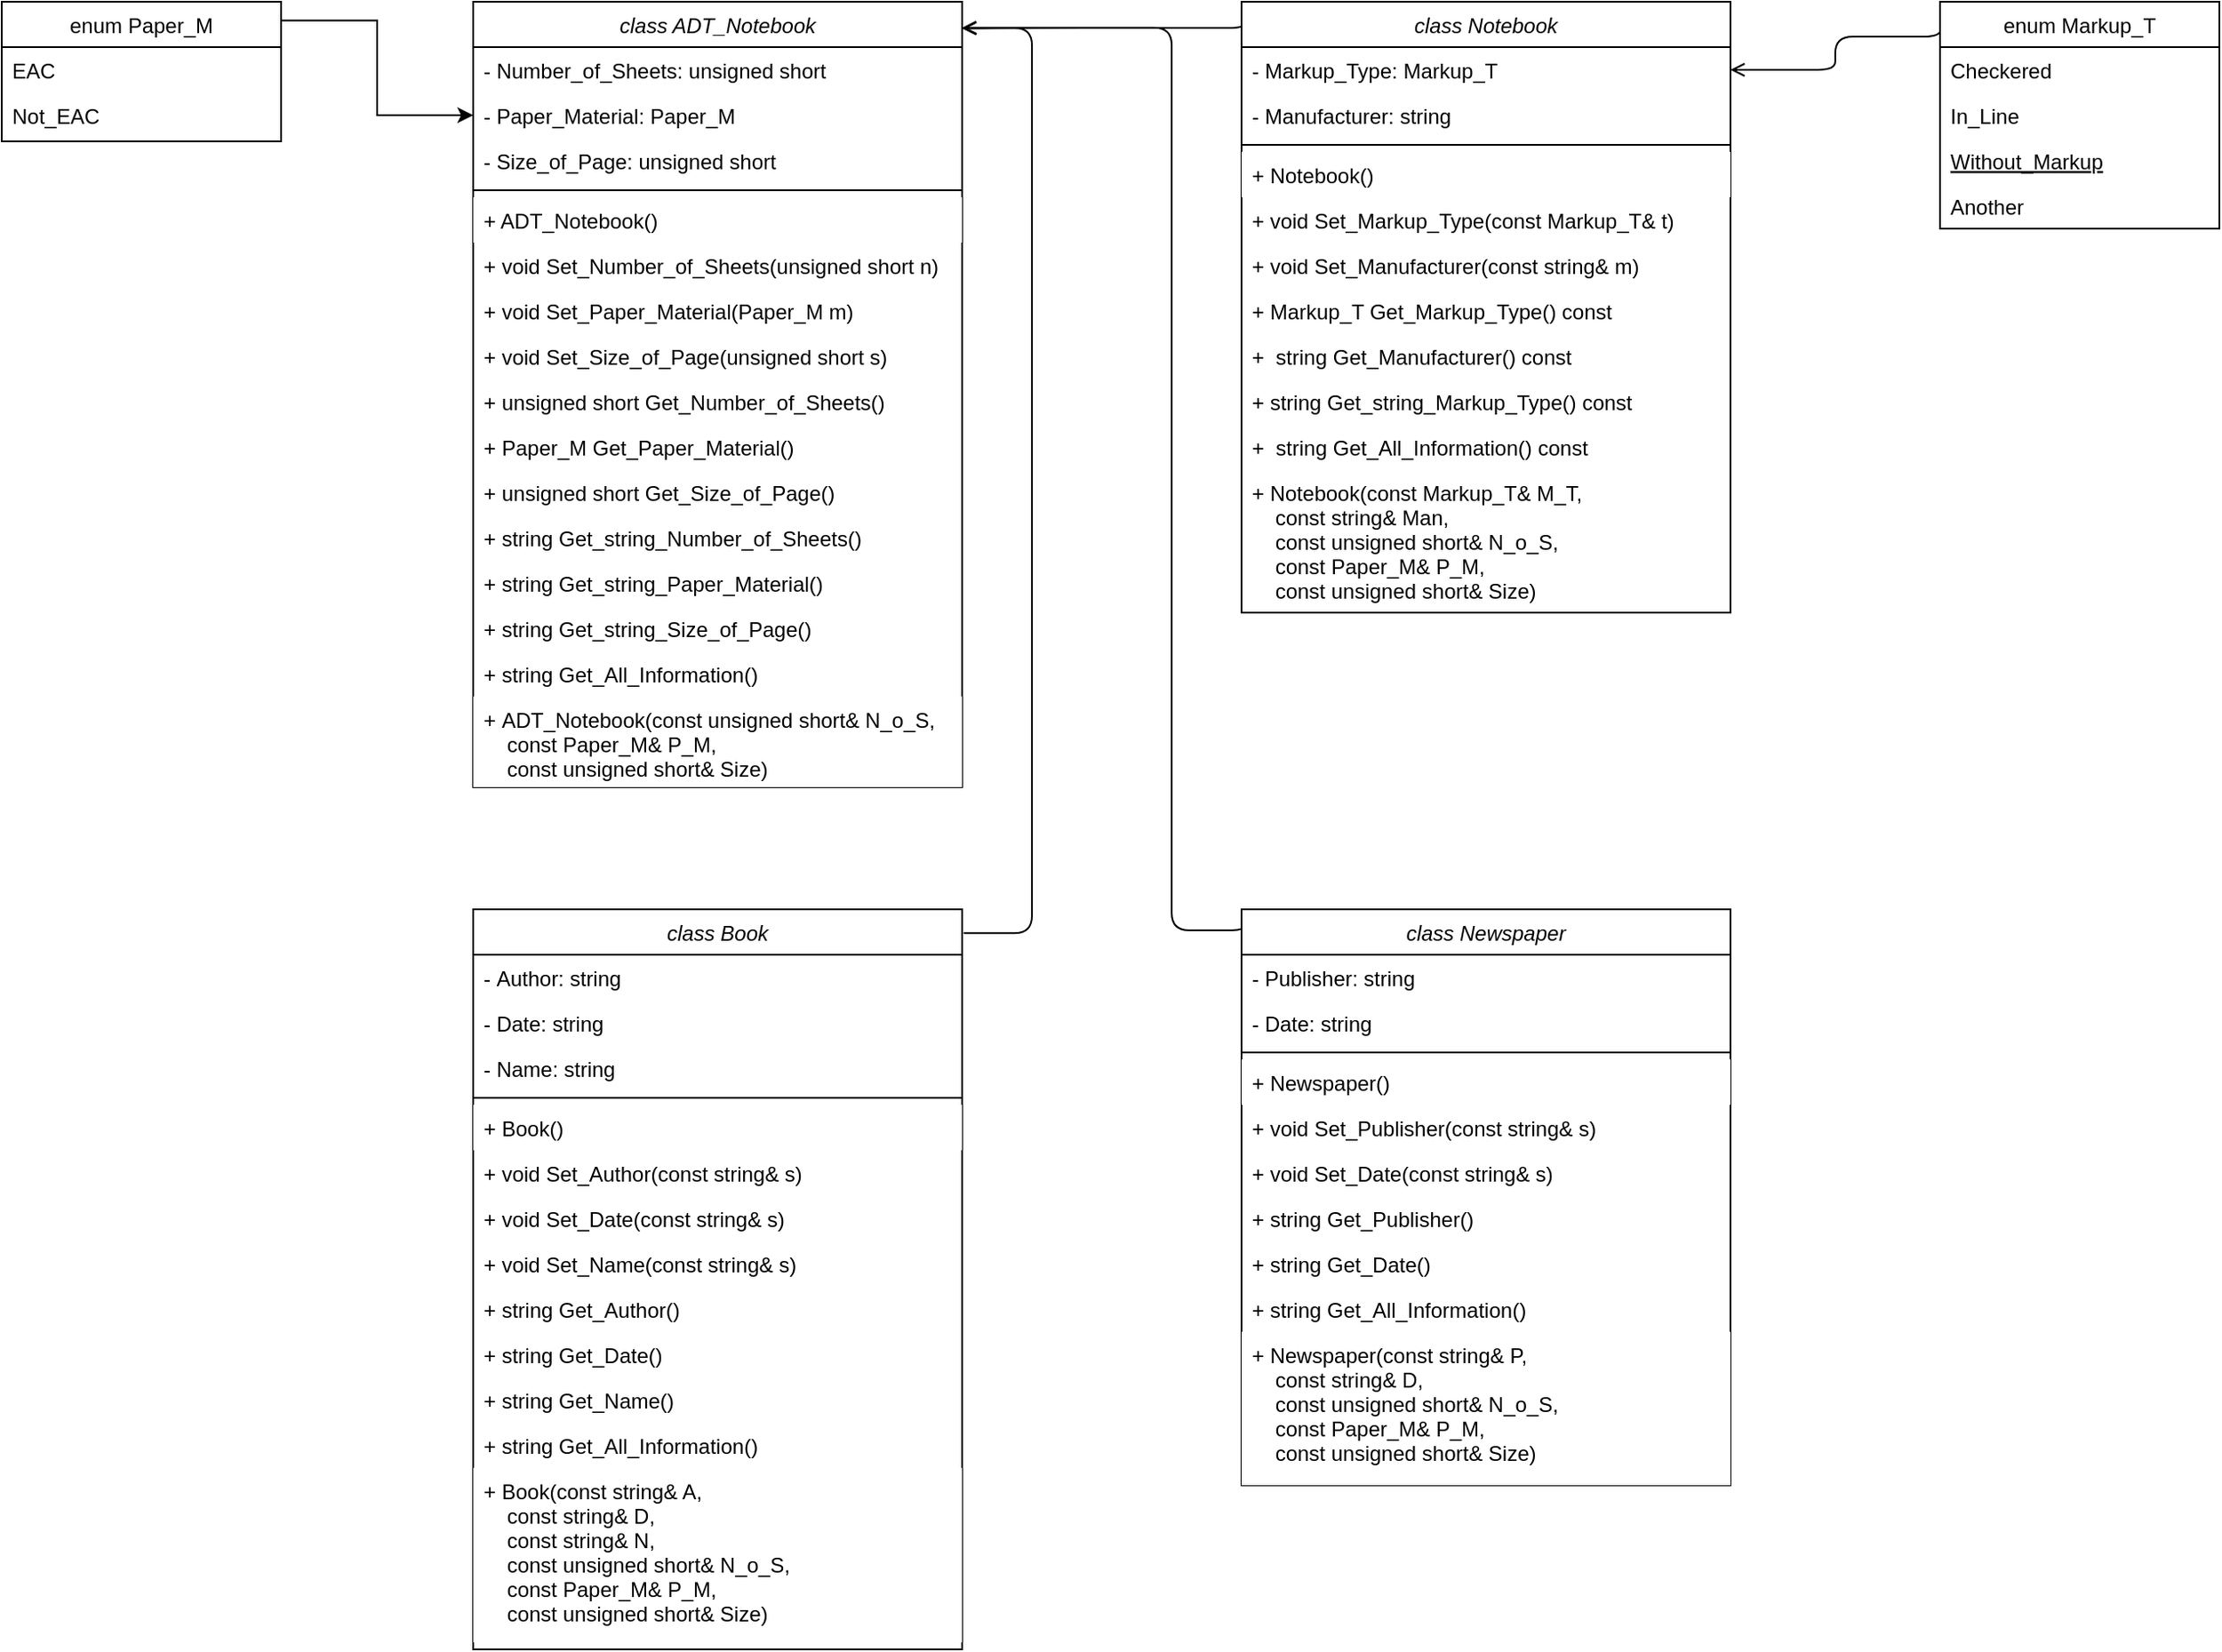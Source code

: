 <mxfile version="15.9.4" type="github"><diagram id="C5RBs43oDa-KdzZeNtuy" name="Page-1"><mxGraphModel dx="1885" dy="734" grid="1" gridSize="10" guides="1" tooltips="1" connect="1" arrows="1" fold="1" page="1" pageScale="1" pageWidth="827" pageHeight="1169" math="0" shadow="0"><root><mxCell id="WIyWlLk6GJQsqaUBKTNV-0"/><mxCell id="WIyWlLk6GJQsqaUBKTNV-1" parent="WIyWlLk6GJQsqaUBKTNV-0"/><mxCell id="kbd4qlNJOCo7FiQbBqrE-0" value="class ADT_Notebook&#10;" style="swimlane;fontStyle=2;align=center;verticalAlign=top;childLayout=stackLayout;horizontal=1;startSize=26;horizontalStack=0;resizeParent=1;resizeLast=0;collapsible=1;marginBottom=0;rounded=0;shadow=0;strokeWidth=1;" vertex="1" parent="WIyWlLk6GJQsqaUBKTNV-1"><mxGeometry x="80" y="40" width="280" height="450" as="geometry"><mxRectangle x="230" y="140" width="160" height="26" as="alternateBounds"/></mxGeometry></mxCell><mxCell id="kbd4qlNJOCo7FiQbBqrE-2" value="- Number_of_Sheets: unsigned short" style="text;align=left;verticalAlign=top;spacingLeft=4;spacingRight=4;overflow=hidden;rotatable=0;points=[[0,0.5],[1,0.5]];portConstraint=eastwest;" vertex="1" parent="kbd4qlNJOCo7FiQbBqrE-0"><mxGeometry y="26" width="280" height="26" as="geometry"/></mxCell><mxCell id="kbd4qlNJOCo7FiQbBqrE-4" value="- Paper_Material: Paper_M" style="text;align=left;verticalAlign=top;spacingLeft=4;spacingRight=4;overflow=hidden;rotatable=0;points=[[0,0.5],[1,0.5]];portConstraint=eastwest;" vertex="1" parent="kbd4qlNJOCo7FiQbBqrE-0"><mxGeometry y="52" width="280" height="26" as="geometry"/></mxCell><mxCell id="kbd4qlNJOCo7FiQbBqrE-5" value="- Size_of_Page: unsigned short" style="text;align=left;verticalAlign=top;spacingLeft=4;spacingRight=4;overflow=hidden;rotatable=0;points=[[0,0.5],[1,0.5]];portConstraint=eastwest;strokeColor=none;" vertex="1" parent="kbd4qlNJOCo7FiQbBqrE-0"><mxGeometry y="78" width="280" height="26" as="geometry"/></mxCell><mxCell id="kbd4qlNJOCo7FiQbBqrE-6" value="" style="line;html=1;strokeWidth=1;align=left;verticalAlign=middle;spacingTop=-1;spacingLeft=3;spacingRight=3;rotatable=0;labelPosition=right;points=[];portConstraint=eastwest;" vertex="1" parent="kbd4qlNJOCo7FiQbBqrE-0"><mxGeometry y="104" width="280" height="8" as="geometry"/></mxCell><mxCell id="kbd4qlNJOCo7FiQbBqrE-40" value="+ ADT_Notebook()" style="text;align=left;verticalAlign=top;spacingLeft=4;spacingRight=4;overflow=hidden;rotatable=0;points=[[0,0.5],[1,0.5]];portConstraint=eastwest;fontColor=default;fillColor=default;strokeColor=none;gradientColor=none;gradientDirection=east;" vertex="1" parent="kbd4qlNJOCo7FiQbBqrE-0"><mxGeometry y="112" width="280" height="26" as="geometry"/></mxCell><mxCell id="kbd4qlNJOCo7FiQbBqrE-9" value="+ void Set_Number_of_Sheets(unsigned short n)" style="text;align=left;verticalAlign=top;spacingLeft=4;spacingRight=4;overflow=hidden;rotatable=0;points=[[0,0.5],[1,0.5]];portConstraint=eastwest;" vertex="1" parent="kbd4qlNJOCo7FiQbBqrE-0"><mxGeometry y="138" width="280" height="26" as="geometry"/></mxCell><mxCell id="kbd4qlNJOCo7FiQbBqrE-11" value="+ void Set_Paper_Material(Paper_M m)" style="text;align=left;verticalAlign=top;spacingLeft=4;spacingRight=4;overflow=hidden;rotatable=0;points=[[0,0.5],[1,0.5]];portConstraint=eastwest;" vertex="1" parent="kbd4qlNJOCo7FiQbBqrE-0"><mxGeometry y="164" width="280" height="26" as="geometry"/></mxCell><mxCell id="kbd4qlNJOCo7FiQbBqrE-12" value="+ void Set_Size_of_Page(unsigned short s)" style="text;align=left;verticalAlign=top;spacingLeft=4;spacingRight=4;overflow=hidden;rotatable=0;points=[[0,0.5],[1,0.5]];portConstraint=eastwest;" vertex="1" parent="kbd4qlNJOCo7FiQbBqrE-0"><mxGeometry y="190" width="280" height="26" as="geometry"/></mxCell><mxCell id="kbd4qlNJOCo7FiQbBqrE-14" value="+ unsigned short Get_Number_of_Sheets()" style="text;align=left;verticalAlign=top;spacingLeft=4;spacingRight=4;overflow=hidden;rotatable=0;points=[[0,0.5],[1,0.5]];portConstraint=eastwest;" vertex="1" parent="kbd4qlNJOCo7FiQbBqrE-0"><mxGeometry y="216" width="280" height="26" as="geometry"/></mxCell><mxCell id="kbd4qlNJOCo7FiQbBqrE-16" value="+ Paper_M Get_Paper_Material()" style="text;align=left;verticalAlign=top;spacingLeft=4;spacingRight=4;overflow=hidden;rotatable=0;points=[[0,0.5],[1,0.5]];portConstraint=eastwest;" vertex="1" parent="kbd4qlNJOCo7FiQbBqrE-0"><mxGeometry y="242" width="280" height="26" as="geometry"/></mxCell><mxCell id="kbd4qlNJOCo7FiQbBqrE-17" value="+ unsigned short Get_Size_of_Page()" style="text;align=left;verticalAlign=top;spacingLeft=4;spacingRight=4;overflow=hidden;rotatable=0;points=[[0,0.5],[1,0.5]];portConstraint=eastwest;" vertex="1" parent="kbd4qlNJOCo7FiQbBqrE-0"><mxGeometry y="268" width="280" height="26" as="geometry"/></mxCell><mxCell id="kbd4qlNJOCo7FiQbBqrE-19" value="+ string Get_string_Number_of_Sheets()" style="text;align=left;verticalAlign=top;spacingLeft=4;spacingRight=4;overflow=hidden;rotatable=0;points=[[0,0.5],[1,0.5]];portConstraint=eastwest;" vertex="1" parent="kbd4qlNJOCo7FiQbBqrE-0"><mxGeometry y="294" width="280" height="26" as="geometry"/></mxCell><mxCell id="kbd4qlNJOCo7FiQbBqrE-20" value="+ string Get_string_Paper_Material()" style="text;align=left;verticalAlign=top;spacingLeft=4;spacingRight=4;overflow=hidden;rotatable=0;points=[[0,0.5],[1,0.5]];portConstraint=eastwest;" vertex="1" parent="kbd4qlNJOCo7FiQbBqrE-0"><mxGeometry y="320" width="280" height="26" as="geometry"/></mxCell><mxCell id="kbd4qlNJOCo7FiQbBqrE-21" value="+ string Get_string_Size_of_Page()" style="text;align=left;verticalAlign=top;spacingLeft=4;spacingRight=4;overflow=hidden;rotatable=0;points=[[0,0.5],[1,0.5]];portConstraint=eastwest;" vertex="1" parent="kbd4qlNJOCo7FiQbBqrE-0"><mxGeometry y="346" width="280" height="26" as="geometry"/></mxCell><mxCell id="kbd4qlNJOCo7FiQbBqrE-22" value="+ string Get_All_Information()" style="text;align=left;verticalAlign=top;spacingLeft=4;spacingRight=4;overflow=hidden;rotatable=0;points=[[0,0.5],[1,0.5]];portConstraint=eastwest;" vertex="1" parent="kbd4qlNJOCo7FiQbBqrE-0"><mxGeometry y="372" width="280" height="26" as="geometry"/></mxCell><mxCell id="kbd4qlNJOCo7FiQbBqrE-41" value="+ ADT_Notebook(const unsigned short&amp; N_o_S, &#10;    const Paper_M&amp; P_M, &#10;    const unsigned short&amp; Size)" style="text;align=left;verticalAlign=top;spacingLeft=4;spacingRight=4;overflow=hidden;rotatable=0;points=[[0,0.5],[1,0.5]];portConstraint=eastwest;fontColor=default;fillColor=default;strokeColor=none;" vertex="1" parent="kbd4qlNJOCo7FiQbBqrE-0"><mxGeometry y="398" width="280" height="52" as="geometry"/></mxCell><mxCell id="kbd4qlNJOCo7FiQbBqrE-39" style="edgeStyle=orthogonalEdgeStyle;rounded=0;orthogonalLoop=1;jettySize=auto;html=1;exitX=0.994;exitY=0.135;exitDx=0;exitDy=0;entryX=0;entryY=0.5;entryDx=0;entryDy=0;exitPerimeter=0;" edge="1" parent="WIyWlLk6GJQsqaUBKTNV-1" source="kbd4qlNJOCo7FiQbBqrE-29" target="kbd4qlNJOCo7FiQbBqrE-4"><mxGeometry relative="1" as="geometry"/></mxCell><mxCell id="kbd4qlNJOCo7FiQbBqrE-29" value="enum Paper_M&#10;" style="swimlane;fontStyle=0;align=center;verticalAlign=top;childLayout=stackLayout;horizontal=1;startSize=26;horizontalStack=0;resizeParent=1;resizeLast=0;collapsible=1;marginBottom=0;rounded=0;shadow=0;strokeWidth=1;" vertex="1" parent="WIyWlLk6GJQsqaUBKTNV-1"><mxGeometry x="-190" y="40" width="160" height="80" as="geometry"><mxRectangle x="130" y="380" width="160" height="26" as="alternateBounds"/></mxGeometry></mxCell><mxCell id="kbd4qlNJOCo7FiQbBqrE-30" value="EAC" style="text;align=left;verticalAlign=top;spacingLeft=4;spacingRight=4;overflow=hidden;rotatable=0;points=[[0,0.5],[1,0.5]];portConstraint=eastwest;" vertex="1" parent="kbd4qlNJOCo7FiQbBqrE-29"><mxGeometry y="26" width="160" height="26" as="geometry"/></mxCell><mxCell id="kbd4qlNJOCo7FiQbBqrE-31" value="Not_EAC" style="text;align=left;verticalAlign=top;spacingLeft=4;spacingRight=4;overflow=hidden;rotatable=0;points=[[0,0.5],[1,0.5]];portConstraint=eastwest;rounded=0;shadow=0;html=0;" vertex="1" parent="kbd4qlNJOCo7FiQbBqrE-29"><mxGeometry y="52" width="160" height="26" as="geometry"/></mxCell><mxCell id="kbd4qlNJOCo7FiQbBqrE-98" style="edgeStyle=orthogonalEdgeStyle;curved=0;rounded=1;sketch=0;orthogonalLoop=1;jettySize=auto;html=1;exitX=0.002;exitY=0.092;exitDx=0;exitDy=0;entryX=1;entryY=0.5;entryDx=0;entryDy=0;endArrow=open;endFill=0;exitPerimeter=0;" edge="1" parent="WIyWlLk6GJQsqaUBKTNV-1" source="kbd4qlNJOCo7FiQbBqrE-34" target="kbd4qlNJOCo7FiQbBqrE-44"><mxGeometry relative="1" as="geometry"><Array as="points"><mxPoint x="920" y="60"/><mxPoint x="860" y="60"/><mxPoint x="860" y="79"/></Array></mxGeometry></mxCell><mxCell id="kbd4qlNJOCo7FiQbBqrE-34" value="enum Markup_T " style="swimlane;fontStyle=0;align=center;verticalAlign=top;childLayout=stackLayout;horizontal=1;startSize=26;horizontalStack=0;resizeParent=1;resizeLast=0;collapsible=1;marginBottom=0;rounded=0;shadow=0;strokeWidth=1;" vertex="1" parent="WIyWlLk6GJQsqaUBKTNV-1"><mxGeometry x="920" y="40" width="160" height="130" as="geometry"><mxRectangle x="130" y="380" width="160" height="26" as="alternateBounds"/></mxGeometry></mxCell><mxCell id="kbd4qlNJOCo7FiQbBqrE-35" value="Checkered" style="text;align=left;verticalAlign=top;spacingLeft=4;spacingRight=4;overflow=hidden;rotatable=0;points=[[0,0.5],[1,0.5]];portConstraint=eastwest;" vertex="1" parent="kbd4qlNJOCo7FiQbBqrE-34"><mxGeometry y="26" width="160" height="26" as="geometry"/></mxCell><mxCell id="kbd4qlNJOCo7FiQbBqrE-36" value="In_Line" style="text;align=left;verticalAlign=top;spacingLeft=4;spacingRight=4;overflow=hidden;rotatable=0;points=[[0,0.5],[1,0.5]];portConstraint=eastwest;rounded=0;shadow=0;html=0;" vertex="1" parent="kbd4qlNJOCo7FiQbBqrE-34"><mxGeometry y="52" width="160" height="26" as="geometry"/></mxCell><mxCell id="kbd4qlNJOCo7FiQbBqrE-37" value="Without_Markup" style="text;align=left;verticalAlign=top;spacingLeft=4;spacingRight=4;overflow=hidden;rotatable=0;points=[[0,0.5],[1,0.5]];portConstraint=eastwest;fontStyle=4;" vertex="1" parent="kbd4qlNJOCo7FiQbBqrE-34"><mxGeometry y="78" width="160" height="26" as="geometry"/></mxCell><mxCell id="kbd4qlNJOCo7FiQbBqrE-38" value="Another             " style="text;align=left;verticalAlign=top;spacingLeft=4;spacingRight=4;overflow=hidden;rotatable=0;points=[[0,0.5],[1,0.5]];portConstraint=eastwest;" vertex="1" parent="kbd4qlNJOCo7FiQbBqrE-34"><mxGeometry y="104" width="160" height="26" as="geometry"/></mxCell><mxCell id="kbd4qlNJOCo7FiQbBqrE-94" style="edgeStyle=orthogonalEdgeStyle;curved=0;rounded=1;sketch=0;orthogonalLoop=1;jettySize=auto;html=1;exitX=0.001;exitY=0.036;exitDx=0;exitDy=0;entryX=1;entryY=0.034;entryDx=0;entryDy=0;entryPerimeter=0;exitPerimeter=0;endArrow=open;endFill=0;" edge="1" parent="WIyWlLk6GJQsqaUBKTNV-1" source="kbd4qlNJOCo7FiQbBqrE-42" target="kbd4qlNJOCo7FiQbBqrE-0"><mxGeometry relative="1" as="geometry"><Array as="points"><mxPoint x="520" y="55"/><mxPoint x="440" y="55"/></Array></mxGeometry></mxCell><mxCell id="kbd4qlNJOCo7FiQbBqrE-42" value="class Notebook &#10;" style="swimlane;fontStyle=2;align=center;verticalAlign=top;childLayout=stackLayout;horizontal=1;startSize=26;horizontalStack=0;resizeParent=1;resizeLast=0;collapsible=1;marginBottom=0;rounded=0;shadow=0;strokeWidth=1;" vertex="1" parent="WIyWlLk6GJQsqaUBKTNV-1"><mxGeometry x="520" y="40" width="280" height="350" as="geometry"><mxRectangle x="230" y="140" width="160" height="26" as="alternateBounds"/></mxGeometry></mxCell><mxCell id="kbd4qlNJOCo7FiQbBqrE-44" value="- Markup_Type: Markup_T" style="text;align=left;verticalAlign=top;spacingLeft=4;spacingRight=4;overflow=hidden;rotatable=0;points=[[0,0.5],[1,0.5]];portConstraint=eastwest;" vertex="1" parent="kbd4qlNJOCo7FiQbBqrE-42"><mxGeometry y="26" width="280" height="26" as="geometry"/></mxCell><mxCell id="kbd4qlNJOCo7FiQbBqrE-45" value="- Manufacturer: string" style="text;align=left;verticalAlign=top;spacingLeft=4;spacingRight=4;overflow=hidden;rotatable=0;points=[[0,0.5],[1,0.5]];portConstraint=eastwest;strokeColor=none;" vertex="1" parent="kbd4qlNJOCo7FiQbBqrE-42"><mxGeometry y="52" width="280" height="26" as="geometry"/></mxCell><mxCell id="kbd4qlNJOCo7FiQbBqrE-46" value="" style="line;html=1;strokeWidth=1;align=left;verticalAlign=middle;spacingTop=-1;spacingLeft=3;spacingRight=3;rotatable=0;labelPosition=right;points=[];portConstraint=eastwest;" vertex="1" parent="kbd4qlNJOCo7FiQbBqrE-42"><mxGeometry y="78" width="280" height="8" as="geometry"/></mxCell><mxCell id="kbd4qlNJOCo7FiQbBqrE-47" value="+ Notebook()" style="text;align=left;verticalAlign=top;spacingLeft=4;spacingRight=4;overflow=hidden;rotatable=0;points=[[0,0.5],[1,0.5]];portConstraint=eastwest;fontColor=default;fillColor=default;strokeColor=none;" vertex="1" parent="kbd4qlNJOCo7FiQbBqrE-42"><mxGeometry y="86" width="280" height="26" as="geometry"/></mxCell><mxCell id="kbd4qlNJOCo7FiQbBqrE-48" value="+ void Set_Markup_Type(const Markup_T&amp; t)" style="text;align=left;verticalAlign=top;spacingLeft=4;spacingRight=4;overflow=hidden;rotatable=0;points=[[0,0.5],[1,0.5]];portConstraint=eastwest;" vertex="1" parent="kbd4qlNJOCo7FiQbBqrE-42"><mxGeometry y="112" width="280" height="26" as="geometry"/></mxCell><mxCell id="kbd4qlNJOCo7FiQbBqrE-49" value="+ void Set_Manufacturer(const string&amp; m)" style="text;align=left;verticalAlign=top;spacingLeft=4;spacingRight=4;overflow=hidden;rotatable=0;points=[[0,0.5],[1,0.5]];portConstraint=eastwest;" vertex="1" parent="kbd4qlNJOCo7FiQbBqrE-42"><mxGeometry y="138" width="280" height="26" as="geometry"/></mxCell><mxCell id="kbd4qlNJOCo7FiQbBqrE-50" value="+ Markup_T Get_Markup_Type() const" style="text;align=left;verticalAlign=top;spacingLeft=4;spacingRight=4;overflow=hidden;rotatable=0;points=[[0,0.5],[1,0.5]];portConstraint=eastwest;" vertex="1" parent="kbd4qlNJOCo7FiQbBqrE-42"><mxGeometry y="164" width="280" height="26" as="geometry"/></mxCell><mxCell id="kbd4qlNJOCo7FiQbBqrE-51" value="+  string Get_Manufacturer() const" style="text;align=left;verticalAlign=top;spacingLeft=4;spacingRight=4;overflow=hidden;rotatable=0;points=[[0,0.5],[1,0.5]];portConstraint=eastwest;" vertex="1" parent="kbd4qlNJOCo7FiQbBqrE-42"><mxGeometry y="190" width="280" height="26" as="geometry"/></mxCell><mxCell id="kbd4qlNJOCo7FiQbBqrE-52" value="+ string Get_string_Markup_Type() const" style="text;align=left;verticalAlign=top;spacingLeft=4;spacingRight=4;overflow=hidden;rotatable=0;points=[[0,0.5],[1,0.5]];portConstraint=eastwest;" vertex="1" parent="kbd4qlNJOCo7FiQbBqrE-42"><mxGeometry y="216" width="280" height="26" as="geometry"/></mxCell><mxCell id="kbd4qlNJOCo7FiQbBqrE-53" value="+  string Get_All_Information() const" style="text;align=left;verticalAlign=top;spacingLeft=4;spacingRight=4;overflow=hidden;rotatable=0;points=[[0,0.5],[1,0.5]];portConstraint=eastwest;" vertex="1" parent="kbd4qlNJOCo7FiQbBqrE-42"><mxGeometry y="242" width="280" height="26" as="geometry"/></mxCell><mxCell id="kbd4qlNJOCo7FiQbBqrE-54" value="+ Notebook(const Markup_T&amp; M_T, &#10;    const string&amp; Man, &#10;    const unsigned short&amp; N_o_S, &#10;    const Paper_M&amp; P_M, &#10;    const unsigned short&amp; Size)" style="text;align=left;verticalAlign=top;spacingLeft=4;spacingRight=4;overflow=hidden;rotatable=0;points=[[0,0.5],[1,0.5]];portConstraint=eastwest;" vertex="1" parent="kbd4qlNJOCo7FiQbBqrE-42"><mxGeometry y="268" width="280" height="82" as="geometry"/></mxCell><mxCell id="kbd4qlNJOCo7FiQbBqrE-95" style="edgeStyle=orthogonalEdgeStyle;curved=0;rounded=1;sketch=0;orthogonalLoop=1;jettySize=auto;html=1;exitX=1.003;exitY=0.032;exitDx=0;exitDy=0;endArrow=open;endFill=0;exitPerimeter=0;entryX=1;entryY=0.034;entryDx=0;entryDy=0;entryPerimeter=0;" edge="1" parent="WIyWlLk6GJQsqaUBKTNV-1" source="kbd4qlNJOCo7FiQbBqrE-59" target="kbd4qlNJOCo7FiQbBqrE-0"><mxGeometry relative="1" as="geometry"><mxPoint x="361" y="50" as="targetPoint"/><Array as="points"><mxPoint x="400" y="574"/><mxPoint x="400" y="55"/><mxPoint x="370" y="55"/></Array></mxGeometry></mxCell><mxCell id="kbd4qlNJOCo7FiQbBqrE-59" value="class Book&#10;" style="swimlane;fontStyle=2;align=center;verticalAlign=top;childLayout=stackLayout;horizontal=1;startSize=26;horizontalStack=0;resizeParent=1;resizeLast=0;collapsible=1;marginBottom=0;rounded=0;shadow=0;strokeWidth=1;" vertex="1" parent="WIyWlLk6GJQsqaUBKTNV-1"><mxGeometry x="80" y="560" width="280" height="424" as="geometry"><mxRectangle x="230" y="140" width="160" height="26" as="alternateBounds"/></mxGeometry></mxCell><mxCell id="kbd4qlNJOCo7FiQbBqrE-60" value="- Author: string" style="text;align=left;verticalAlign=top;spacingLeft=4;spacingRight=4;overflow=hidden;rotatable=0;points=[[0,0.5],[1,0.5]];portConstraint=eastwest;" vertex="1" parent="kbd4qlNJOCo7FiQbBqrE-59"><mxGeometry y="26" width="280" height="26" as="geometry"/></mxCell><mxCell id="kbd4qlNJOCo7FiQbBqrE-61" value="- Date: string" style="text;align=left;verticalAlign=top;spacingLeft=4;spacingRight=4;overflow=hidden;rotatable=0;points=[[0,0.5],[1,0.5]];portConstraint=eastwest;" vertex="1" parent="kbd4qlNJOCo7FiQbBqrE-59"><mxGeometry y="52" width="280" height="26" as="geometry"/></mxCell><mxCell id="kbd4qlNJOCo7FiQbBqrE-62" value="- Name: string" style="text;align=left;verticalAlign=top;spacingLeft=4;spacingRight=4;overflow=hidden;rotatable=0;points=[[0,0.5],[1,0.5]];portConstraint=eastwest;strokeColor=none;" vertex="1" parent="kbd4qlNJOCo7FiQbBqrE-59"><mxGeometry y="78" width="280" height="26" as="geometry"/></mxCell><mxCell id="kbd4qlNJOCo7FiQbBqrE-63" value="" style="line;html=1;strokeWidth=1;align=left;verticalAlign=middle;spacingTop=-1;spacingLeft=3;spacingRight=3;rotatable=0;labelPosition=right;points=[];portConstraint=eastwest;" vertex="1" parent="kbd4qlNJOCo7FiQbBqrE-59"><mxGeometry y="104" width="280" height="8" as="geometry"/></mxCell><mxCell id="kbd4qlNJOCo7FiQbBqrE-64" value="+ Book()" style="text;align=left;verticalAlign=top;spacingLeft=4;spacingRight=4;overflow=hidden;rotatable=0;points=[[0,0.5],[1,0.5]];portConstraint=eastwest;fontColor=default;fillColor=default;strokeColor=none;" vertex="1" parent="kbd4qlNJOCo7FiQbBqrE-59"><mxGeometry y="112" width="280" height="26" as="geometry"/></mxCell><mxCell id="kbd4qlNJOCo7FiQbBqrE-65" value="+ void Set_Author(const string&amp; s)" style="text;align=left;verticalAlign=top;spacingLeft=4;spacingRight=4;overflow=hidden;rotatable=0;points=[[0,0.5],[1,0.5]];portConstraint=eastwest;" vertex="1" parent="kbd4qlNJOCo7FiQbBqrE-59"><mxGeometry y="138" width="280" height="26" as="geometry"/></mxCell><mxCell id="kbd4qlNJOCo7FiQbBqrE-66" value="+ void Set_Date(const string&amp; s)" style="text;align=left;verticalAlign=top;spacingLeft=4;spacingRight=4;overflow=hidden;rotatable=0;points=[[0,0.5],[1,0.5]];portConstraint=eastwest;" vertex="1" parent="kbd4qlNJOCo7FiQbBqrE-59"><mxGeometry y="164" width="280" height="26" as="geometry"/></mxCell><mxCell id="kbd4qlNJOCo7FiQbBqrE-67" value="+ void Set_Name(const string&amp; s)" style="text;align=left;verticalAlign=top;spacingLeft=4;spacingRight=4;overflow=hidden;rotatable=0;points=[[0,0.5],[1,0.5]];portConstraint=eastwest;" vertex="1" parent="kbd4qlNJOCo7FiQbBqrE-59"><mxGeometry y="190" width="280" height="26" as="geometry"/></mxCell><mxCell id="kbd4qlNJOCo7FiQbBqrE-68" value="+ string Get_Author()" style="text;align=left;verticalAlign=top;spacingLeft=4;spacingRight=4;overflow=hidden;rotatable=0;points=[[0,0.5],[1,0.5]];portConstraint=eastwest;" vertex="1" parent="kbd4qlNJOCo7FiQbBqrE-59"><mxGeometry y="216" width="280" height="26" as="geometry"/></mxCell><mxCell id="kbd4qlNJOCo7FiQbBqrE-69" value="+ string Get_Date()" style="text;align=left;verticalAlign=top;spacingLeft=4;spacingRight=4;overflow=hidden;rotatable=0;points=[[0,0.5],[1,0.5]];portConstraint=eastwest;" vertex="1" parent="kbd4qlNJOCo7FiQbBqrE-59"><mxGeometry y="242" width="280" height="26" as="geometry"/></mxCell><mxCell id="kbd4qlNJOCo7FiQbBqrE-70" value="+ string Get_Name()" style="text;align=left;verticalAlign=top;spacingLeft=4;spacingRight=4;overflow=hidden;rotatable=0;points=[[0,0.5],[1,0.5]];portConstraint=eastwest;" vertex="1" parent="kbd4qlNJOCo7FiQbBqrE-59"><mxGeometry y="268" width="280" height="26" as="geometry"/></mxCell><mxCell id="kbd4qlNJOCo7FiQbBqrE-74" value="+ string Get_All_Information()" style="text;align=left;verticalAlign=top;spacingLeft=4;spacingRight=4;overflow=hidden;rotatable=0;points=[[0,0.5],[1,0.5]];portConstraint=eastwest;" vertex="1" parent="kbd4qlNJOCo7FiQbBqrE-59"><mxGeometry y="294" width="280" height="26" as="geometry"/></mxCell><mxCell id="kbd4qlNJOCo7FiQbBqrE-75" value="+ Book(const string&amp; A,&#10;    const string&amp; D,&#10;    const string&amp; N,&#10;    const unsigned short&amp; N_o_S,&#10;    const Paper_M&amp; P_M,&#10;    const unsigned short&amp; Size)" style="text;align=left;verticalAlign=top;spacingLeft=4;spacingRight=4;overflow=hidden;rotatable=0;points=[[0,0.5],[1,0.5]];portConstraint=eastwest;fontColor=default;fillColor=default;strokeColor=none;" vertex="1" parent="kbd4qlNJOCo7FiQbBqrE-59"><mxGeometry y="320" width="280" height="100" as="geometry"/></mxCell><mxCell id="kbd4qlNJOCo7FiQbBqrE-96" style="edgeStyle=orthogonalEdgeStyle;curved=0;rounded=1;sketch=0;orthogonalLoop=1;jettySize=auto;html=1;exitX=0.001;exitY=0.029;exitDx=0;exitDy=0;endArrow=open;endFill=0;exitPerimeter=0;entryX=1;entryY=0.033;entryDx=0;entryDy=0;entryPerimeter=0;" edge="1" parent="WIyWlLk6GJQsqaUBKTNV-1" source="kbd4qlNJOCo7FiQbBqrE-76" target="kbd4qlNJOCo7FiQbBqrE-0"><mxGeometry relative="1" as="geometry"><mxPoint x="360" y="54" as="targetPoint"/><Array as="points"><mxPoint x="480" y="572"/><mxPoint x="480" y="54"/></Array></mxGeometry></mxCell><mxCell id="kbd4qlNJOCo7FiQbBqrE-76" value="class Newspaper" style="swimlane;fontStyle=2;align=center;verticalAlign=top;childLayout=stackLayout;horizontal=1;startSize=26;horizontalStack=0;resizeParent=1;resizeLast=0;collapsible=1;marginBottom=0;rounded=0;shadow=0;strokeWidth=1;" vertex="1" parent="WIyWlLk6GJQsqaUBKTNV-1"><mxGeometry x="520" y="560" width="280" height="330" as="geometry"><mxRectangle x="230" y="140" width="160" height="26" as="alternateBounds"/></mxGeometry></mxCell><mxCell id="kbd4qlNJOCo7FiQbBqrE-77" value="- Publisher: string" style="text;align=left;verticalAlign=top;spacingLeft=4;spacingRight=4;overflow=hidden;rotatable=0;points=[[0,0.5],[1,0.5]];portConstraint=eastwest;" vertex="1" parent="kbd4qlNJOCo7FiQbBqrE-76"><mxGeometry y="26" width="280" height="26" as="geometry"/></mxCell><mxCell id="kbd4qlNJOCo7FiQbBqrE-100" value="- Date: string" style="text;align=left;verticalAlign=top;spacingLeft=4;spacingRight=4;overflow=hidden;rotatable=0;points=[[0,0.5],[1,0.5]];portConstraint=eastwest;" vertex="1" parent="kbd4qlNJOCo7FiQbBqrE-76"><mxGeometry y="52" width="280" height="26" as="geometry"/></mxCell><mxCell id="kbd4qlNJOCo7FiQbBqrE-80" value="" style="line;html=1;strokeWidth=1;align=left;verticalAlign=middle;spacingTop=-1;spacingLeft=3;spacingRight=3;rotatable=0;labelPosition=right;points=[];portConstraint=eastwest;" vertex="1" parent="kbd4qlNJOCo7FiQbBqrE-76"><mxGeometry y="78" width="280" height="8" as="geometry"/></mxCell><mxCell id="kbd4qlNJOCo7FiQbBqrE-81" value="+ Newspaper()" style="text;align=left;verticalAlign=top;spacingLeft=4;spacingRight=4;overflow=hidden;rotatable=0;points=[[0,0.5],[1,0.5]];portConstraint=eastwest;fontColor=default;fillColor=default;strokeColor=none;" vertex="1" parent="kbd4qlNJOCo7FiQbBqrE-76"><mxGeometry y="86" width="280" height="26" as="geometry"/></mxCell><mxCell id="kbd4qlNJOCo7FiQbBqrE-101" value="+ void Set_Publisher(const string&amp; s)" style="text;align=left;verticalAlign=top;spacingLeft=4;spacingRight=4;overflow=hidden;rotatable=0;points=[[0,0.5],[1,0.5]];portConstraint=eastwest;" vertex="1" parent="kbd4qlNJOCo7FiQbBqrE-76"><mxGeometry y="112" width="280" height="26" as="geometry"/></mxCell><mxCell id="kbd4qlNJOCo7FiQbBqrE-102" value="+ void Set_Date(const string&amp; s)" style="text;align=left;verticalAlign=top;spacingLeft=4;spacingRight=4;overflow=hidden;rotatable=0;points=[[0,0.5],[1,0.5]];portConstraint=eastwest;" vertex="1" parent="kbd4qlNJOCo7FiQbBqrE-76"><mxGeometry y="138" width="280" height="26" as="geometry"/></mxCell><mxCell id="kbd4qlNJOCo7FiQbBqrE-103" value="+ string Get_Publisher()" style="text;align=left;verticalAlign=top;spacingLeft=4;spacingRight=4;overflow=hidden;rotatable=0;points=[[0,0.5],[1,0.5]];portConstraint=eastwest;" vertex="1" parent="kbd4qlNJOCo7FiQbBqrE-76"><mxGeometry y="164" width="280" height="26" as="geometry"/></mxCell><mxCell id="kbd4qlNJOCo7FiQbBqrE-104" value="+ string Get_Date()" style="text;align=left;verticalAlign=top;spacingLeft=4;spacingRight=4;overflow=hidden;rotatable=0;points=[[0,0.5],[1,0.5]];portConstraint=eastwest;" vertex="1" parent="kbd4qlNJOCo7FiQbBqrE-76"><mxGeometry y="190" width="280" height="26" as="geometry"/></mxCell><mxCell id="kbd4qlNJOCo7FiQbBqrE-91" value="+ string Get_All_Information()" style="text;align=left;verticalAlign=top;spacingLeft=4;spacingRight=4;overflow=hidden;rotatable=0;points=[[0,0.5],[1,0.5]];portConstraint=eastwest;" vertex="1" parent="kbd4qlNJOCo7FiQbBqrE-76"><mxGeometry y="216" width="280" height="26" as="geometry"/></mxCell><mxCell id="kbd4qlNJOCo7FiQbBqrE-92" value="+ Newspaper(const string&amp; P,&#10;    const string&amp; D,&#10;    const unsigned short&amp; N_o_S,&#10;    const Paper_M&amp; P_M,&#10;    const unsigned short&amp; Size)" style="text;align=left;verticalAlign=top;spacingLeft=4;spacingRight=4;overflow=hidden;rotatable=0;points=[[0,0.5],[1,0.5]];portConstraint=eastwest;fontColor=default;fillColor=default;strokeColor=none;" vertex="1" parent="kbd4qlNJOCo7FiQbBqrE-76"><mxGeometry y="242" width="280" height="88" as="geometry"/></mxCell></root></mxGraphModel></diagram></mxfile>